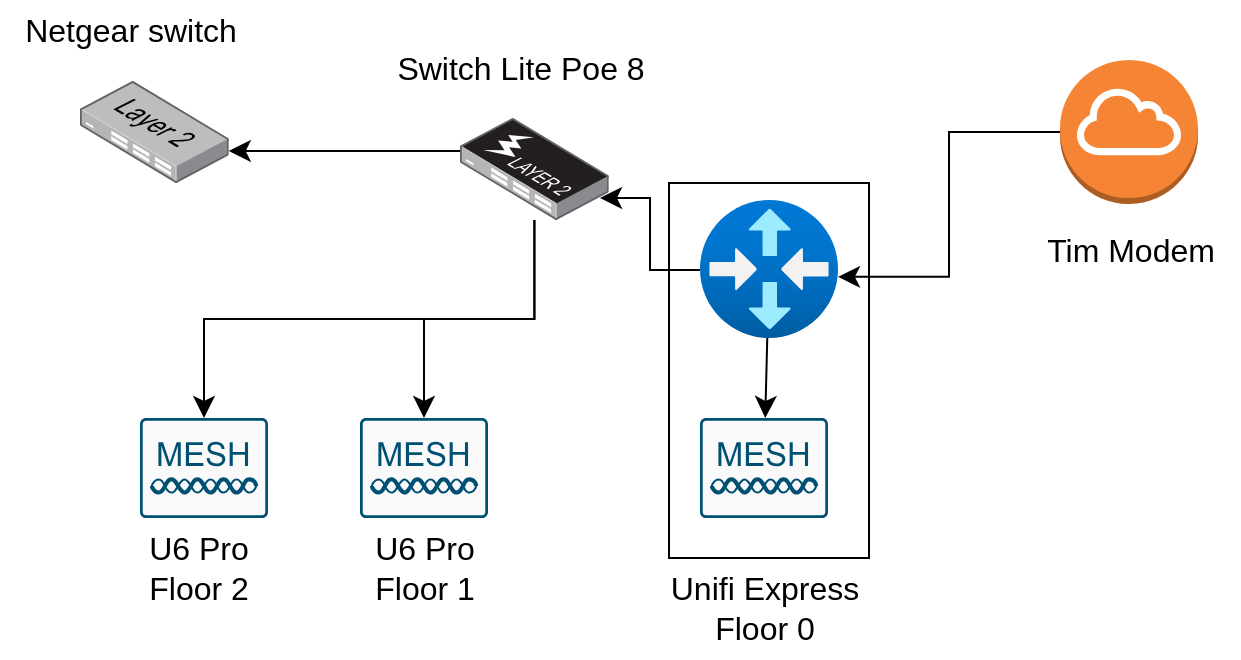 <mxfile version="22.1.11" type="github">
  <diagram name="Pagina-1" id="ozzTXvZXU9X8fIxmE-A8">
    <mxGraphModel dx="669" dy="1054" grid="1" gridSize="10" guides="1" tooltips="1" connect="1" arrows="1" fold="1" page="0" pageScale="1" pageWidth="827" pageHeight="1169" math="0" shadow="0">
      <root>
        <mxCell id="0" />
        <mxCell id="1" parent="0" />
        <mxCell id="nrLmRwJp_RmMb4az66oB-20" value="" style="rounded=0;whiteSpace=wrap;html=1;fontSize=16;" vertex="1" parent="1">
          <mxGeometry x="384.5" y="-7.5" width="100" height="187.5" as="geometry" />
        </mxCell>
        <mxCell id="nrLmRwJp_RmMb4az66oB-11" value="" style="edgeStyle=none;curved=1;rounded=0;orthogonalLoop=1;jettySize=auto;html=1;fontSize=12;startSize=8;endSize=8;" edge="1" parent="1" source="nrLmRwJp_RmMb4az66oB-3" target="nrLmRwJp_RmMb4az66oB-9">
          <mxGeometry relative="1" as="geometry" />
        </mxCell>
        <mxCell id="nrLmRwJp_RmMb4az66oB-3" value="" style="image;aspect=fixed;html=1;points=[];align=center;fontSize=12;image=img/lib/azure2/networking/Virtual_Router.svg;" vertex="1" parent="1">
          <mxGeometry x="400" y="1" width="69" height="69" as="geometry" />
        </mxCell>
        <mxCell id="nrLmRwJp_RmMb4az66oB-10" style="edgeStyle=elbowEdgeStyle;rounded=0;orthogonalLoop=1;jettySize=auto;html=1;fontSize=12;startSize=8;endSize=8;entryX=1;entryY=0.557;entryDx=0;entryDy=0;entryPerimeter=0;" edge="1" parent="1" source="nrLmRwJp_RmMb4az66oB-4" target="nrLmRwJp_RmMb4az66oB-3">
          <mxGeometry relative="1" as="geometry" />
        </mxCell>
        <mxCell id="nrLmRwJp_RmMb4az66oB-4" value="" style="outlineConnect=0;dashed=0;verticalLabelPosition=bottom;verticalAlign=top;align=center;html=1;shape=mxgraph.aws3.internet_gateway;fillColor=#F58534;gradientColor=none;fontSize=16;" vertex="1" parent="1">
          <mxGeometry x="580" y="-69" width="69" height="72" as="geometry" />
        </mxCell>
        <mxCell id="nrLmRwJp_RmMb4az66oB-5" value="" style="sketch=0;points=[[0.015,0.015,0],[0.985,0.015,0],[0.985,0.985,0],[0.015,0.985,0],[0.25,0,0],[0.5,0,0],[0.75,0,0],[1,0.25,0],[1,0.5,0],[1,0.75,0],[0.75,1,0],[0.5,1,0],[0.25,1,0],[0,0.75,0],[0,0.5,0],[0,0.25,0]];verticalLabelPosition=bottom;html=1;verticalAlign=top;aspect=fixed;align=center;pointerEvents=1;shape=mxgraph.cisco19.rect;prIcon=mesh_access_point;fillColor=#FAFAFA;strokeColor=#005073;fontSize=16;" vertex="1" parent="1">
          <mxGeometry x="120" y="110" width="64" height="50" as="geometry" />
        </mxCell>
        <mxCell id="nrLmRwJp_RmMb4az66oB-6" value="" style="sketch=0;points=[[0.015,0.015,0],[0.985,0.015,0],[0.985,0.985,0],[0.015,0.985,0],[0.25,0,0],[0.5,0,0],[0.75,0,0],[1,0.25,0],[1,0.5,0],[1,0.75,0],[0.75,1,0],[0.5,1,0],[0.25,1,0],[0,0.75,0],[0,0.5,0],[0,0.25,0]];verticalLabelPosition=bottom;html=1;verticalAlign=top;aspect=fixed;align=center;pointerEvents=1;shape=mxgraph.cisco19.rect;prIcon=mesh_access_point;fillColor=#FAFAFA;strokeColor=#005073;fontSize=16;" vertex="1" parent="1">
          <mxGeometry x="230" y="110" width="64" height="50" as="geometry" />
        </mxCell>
        <mxCell id="nrLmRwJp_RmMb4az66oB-7" value="" style="image;points=[];aspect=fixed;html=1;align=center;shadow=0;dashed=0;image=img/lib/allied_telesis/switch/Switch_24_port_L2.svg;fontSize=16;" vertex="1" parent="1">
          <mxGeometry x="90" y="-58.5" width="74.4" height="51" as="geometry" />
        </mxCell>
        <mxCell id="nrLmRwJp_RmMb4az66oB-13" value="" style="edgeStyle=elbowEdgeStyle;rounded=0;orthogonalLoop=1;jettySize=auto;html=1;fontSize=12;startSize=8;endSize=8;elbow=vertical;" edge="1" parent="1" source="nrLmRwJp_RmMb4az66oB-8" target="nrLmRwJp_RmMb4az66oB-7">
          <mxGeometry relative="1" as="geometry" />
        </mxCell>
        <mxCell id="nrLmRwJp_RmMb4az66oB-8" value="" style="image;points=[];aspect=fixed;html=1;align=center;shadow=0;dashed=0;image=img/lib/allied_telesis/switch/Switch_24_port_L2_POE.svg;fontSize=16;" vertex="1" parent="1">
          <mxGeometry x="280" y="-40" width="74.4" height="51" as="geometry" />
        </mxCell>
        <mxCell id="nrLmRwJp_RmMb4az66oB-9" value="" style="sketch=0;points=[[0.015,0.015,0],[0.985,0.015,0],[0.985,0.985,0],[0.015,0.985,0],[0.25,0,0],[0.5,0,0],[0.75,0,0],[1,0.25,0],[1,0.5,0],[1,0.75,0],[0.75,1,0],[0.5,1,0],[0.25,1,0],[0,0.75,0],[0,0.5,0],[0,0.25,0]];verticalLabelPosition=bottom;html=1;verticalAlign=top;aspect=fixed;align=center;pointerEvents=1;shape=mxgraph.cisco19.rect;prIcon=mesh_access_point;fillColor=#FAFAFA;strokeColor=#005073;fontSize=16;" vertex="1" parent="1">
          <mxGeometry x="400" y="110" width="64" height="50" as="geometry" />
        </mxCell>
        <mxCell id="nrLmRwJp_RmMb4az66oB-12" style="edgeStyle=elbowEdgeStyle;rounded=0;orthogonalLoop=1;jettySize=auto;html=1;fontSize=12;startSize=8;endSize=8;entryX=0.941;entryY=0.784;entryDx=0;entryDy=0;entryPerimeter=0;" edge="1" parent="1" target="nrLmRwJp_RmMb4az66oB-8">
          <mxGeometry relative="1" as="geometry">
            <mxPoint x="400" y="36" as="sourcePoint" />
            <mxPoint x="360" y="10" as="targetPoint" />
          </mxGeometry>
        </mxCell>
        <mxCell id="nrLmRwJp_RmMb4az66oB-14" style="edgeStyle=elbowEdgeStyle;rounded=0;orthogonalLoop=1;jettySize=auto;html=1;entryX=0.5;entryY=0;entryDx=0;entryDy=0;entryPerimeter=0;fontSize=12;startSize=8;endSize=8;elbow=vertical;" edge="1" parent="1" source="nrLmRwJp_RmMb4az66oB-8" target="nrLmRwJp_RmMb4az66oB-6">
          <mxGeometry relative="1" as="geometry" />
        </mxCell>
        <mxCell id="nrLmRwJp_RmMb4az66oB-16" style="edgeStyle=elbowEdgeStyle;rounded=0;orthogonalLoop=1;jettySize=auto;html=1;entryX=0.5;entryY=0;entryDx=0;entryDy=0;entryPerimeter=0;fontSize=12;startSize=8;endSize=8;elbow=vertical;" edge="1" parent="1" source="nrLmRwJp_RmMb4az66oB-8" target="nrLmRwJp_RmMb4az66oB-5">
          <mxGeometry relative="1" as="geometry" />
        </mxCell>
        <mxCell id="nrLmRwJp_RmMb4az66oB-18" value="U6 Pro&lt;br&gt;Floor 1" style="text;html=1;align=center;verticalAlign=middle;resizable=0;points=[];autosize=1;strokeColor=none;fillColor=none;fontSize=16;" vertex="1" parent="1">
          <mxGeometry x="227" y="160" width="70" height="50" as="geometry" />
        </mxCell>
        <mxCell id="nrLmRwJp_RmMb4az66oB-19" value="U6 Pro&lt;br&gt;Floor 2" style="text;html=1;align=center;verticalAlign=middle;resizable=0;points=[];autosize=1;strokeColor=none;fillColor=none;fontSize=16;" vertex="1" parent="1">
          <mxGeometry x="114" y="160" width="70" height="50" as="geometry" />
        </mxCell>
        <mxCell id="nrLmRwJp_RmMb4az66oB-22" value="Unifi Express&lt;br&gt;Floor 0" style="text;html=1;align=center;verticalAlign=middle;resizable=0;points=[];autosize=1;strokeColor=none;fillColor=none;fontSize=16;" vertex="1" parent="1">
          <mxGeometry x="372" y="180" width="120" height="50" as="geometry" />
        </mxCell>
        <mxCell id="nrLmRwJp_RmMb4az66oB-23" value="Tim Modem" style="text;html=1;align=center;verticalAlign=middle;resizable=0;points=[];autosize=1;strokeColor=none;fillColor=none;fontSize=16;" vertex="1" parent="1">
          <mxGeometry x="559.5" y="11" width="110" height="30" as="geometry" />
        </mxCell>
        <mxCell id="nrLmRwJp_RmMb4az66oB-24" value="Switch Lite Poe 8" style="text;html=1;align=center;verticalAlign=middle;resizable=0;points=[];autosize=1;strokeColor=none;fillColor=none;fontSize=16;" vertex="1" parent="1">
          <mxGeometry x="234.5" y="-80" width="150" height="30" as="geometry" />
        </mxCell>
        <mxCell id="nrLmRwJp_RmMb4az66oB-25" value="Netgear switch" style="text;html=1;align=center;verticalAlign=middle;resizable=0;points=[];autosize=1;strokeColor=none;fillColor=none;fontSize=16;" vertex="1" parent="1">
          <mxGeometry x="50" y="-99" width="130" height="30" as="geometry" />
        </mxCell>
      </root>
    </mxGraphModel>
  </diagram>
</mxfile>

